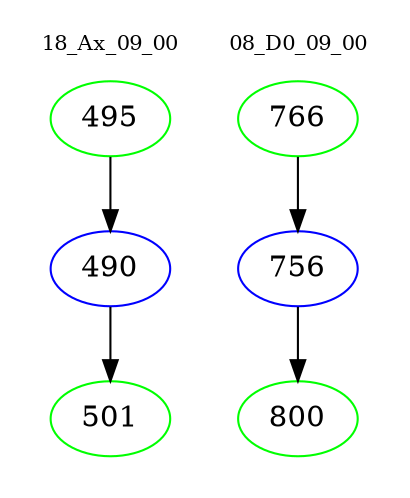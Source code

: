 digraph{
subgraph cluster_0 {
color = white
label = "18_Ax_09_00";
fontsize=10;
T0_495 [label="495", color="green"]
T0_495 -> T0_490 [color="black"]
T0_490 [label="490", color="blue"]
T0_490 -> T0_501 [color="black"]
T0_501 [label="501", color="green"]
}
subgraph cluster_1 {
color = white
label = "08_D0_09_00";
fontsize=10;
T1_766 [label="766", color="green"]
T1_766 -> T1_756 [color="black"]
T1_756 [label="756", color="blue"]
T1_756 -> T1_800 [color="black"]
T1_800 [label="800", color="green"]
}
}
